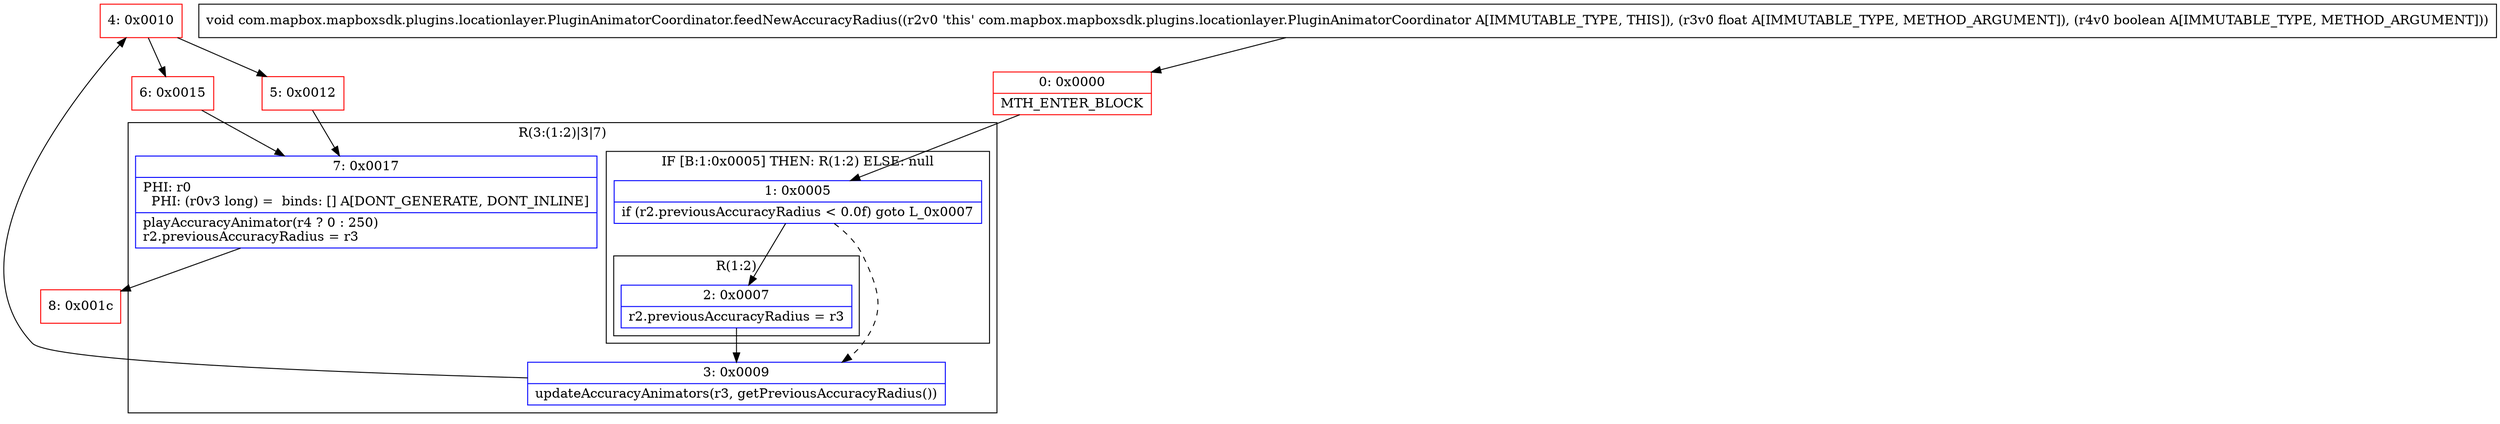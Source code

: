 digraph "CFG forcom.mapbox.mapboxsdk.plugins.locationlayer.PluginAnimatorCoordinator.feedNewAccuracyRadius(FZ)V" {
subgraph cluster_Region_877538781 {
label = "R(3:(1:2)|3|7)";
node [shape=record,color=blue];
subgraph cluster_IfRegion_1549092073 {
label = "IF [B:1:0x0005] THEN: R(1:2) ELSE: null";
node [shape=record,color=blue];
Node_1 [shape=record,label="{1\:\ 0x0005|if (r2.previousAccuracyRadius \< 0.0f) goto L_0x0007\l}"];
subgraph cluster_Region_656875885 {
label = "R(1:2)";
node [shape=record,color=blue];
Node_2 [shape=record,label="{2\:\ 0x0007|r2.previousAccuracyRadius = r3\l}"];
}
}
Node_3 [shape=record,label="{3\:\ 0x0009|updateAccuracyAnimators(r3, getPreviousAccuracyRadius())\l}"];
Node_7 [shape=record,label="{7\:\ 0x0017|PHI: r0 \l  PHI: (r0v3 long) =  binds: [] A[DONT_GENERATE, DONT_INLINE]\l|playAccuracyAnimator(r4 ? 0 : 250)\lr2.previousAccuracyRadius = r3\l}"];
}
Node_0 [shape=record,color=red,label="{0\:\ 0x0000|MTH_ENTER_BLOCK\l}"];
Node_4 [shape=record,color=red,label="{4\:\ 0x0010}"];
Node_5 [shape=record,color=red,label="{5\:\ 0x0012}"];
Node_6 [shape=record,color=red,label="{6\:\ 0x0015}"];
Node_8 [shape=record,color=red,label="{8\:\ 0x001c}"];
MethodNode[shape=record,label="{void com.mapbox.mapboxsdk.plugins.locationlayer.PluginAnimatorCoordinator.feedNewAccuracyRadius((r2v0 'this' com.mapbox.mapboxsdk.plugins.locationlayer.PluginAnimatorCoordinator A[IMMUTABLE_TYPE, THIS]), (r3v0 float A[IMMUTABLE_TYPE, METHOD_ARGUMENT]), (r4v0 boolean A[IMMUTABLE_TYPE, METHOD_ARGUMENT])) }"];
MethodNode -> Node_0;
Node_1 -> Node_2;
Node_1 -> Node_3[style=dashed];
Node_2 -> Node_3;
Node_3 -> Node_4;
Node_7 -> Node_8;
Node_0 -> Node_1;
Node_4 -> Node_5;
Node_4 -> Node_6;
Node_5 -> Node_7;
Node_6 -> Node_7;
}

